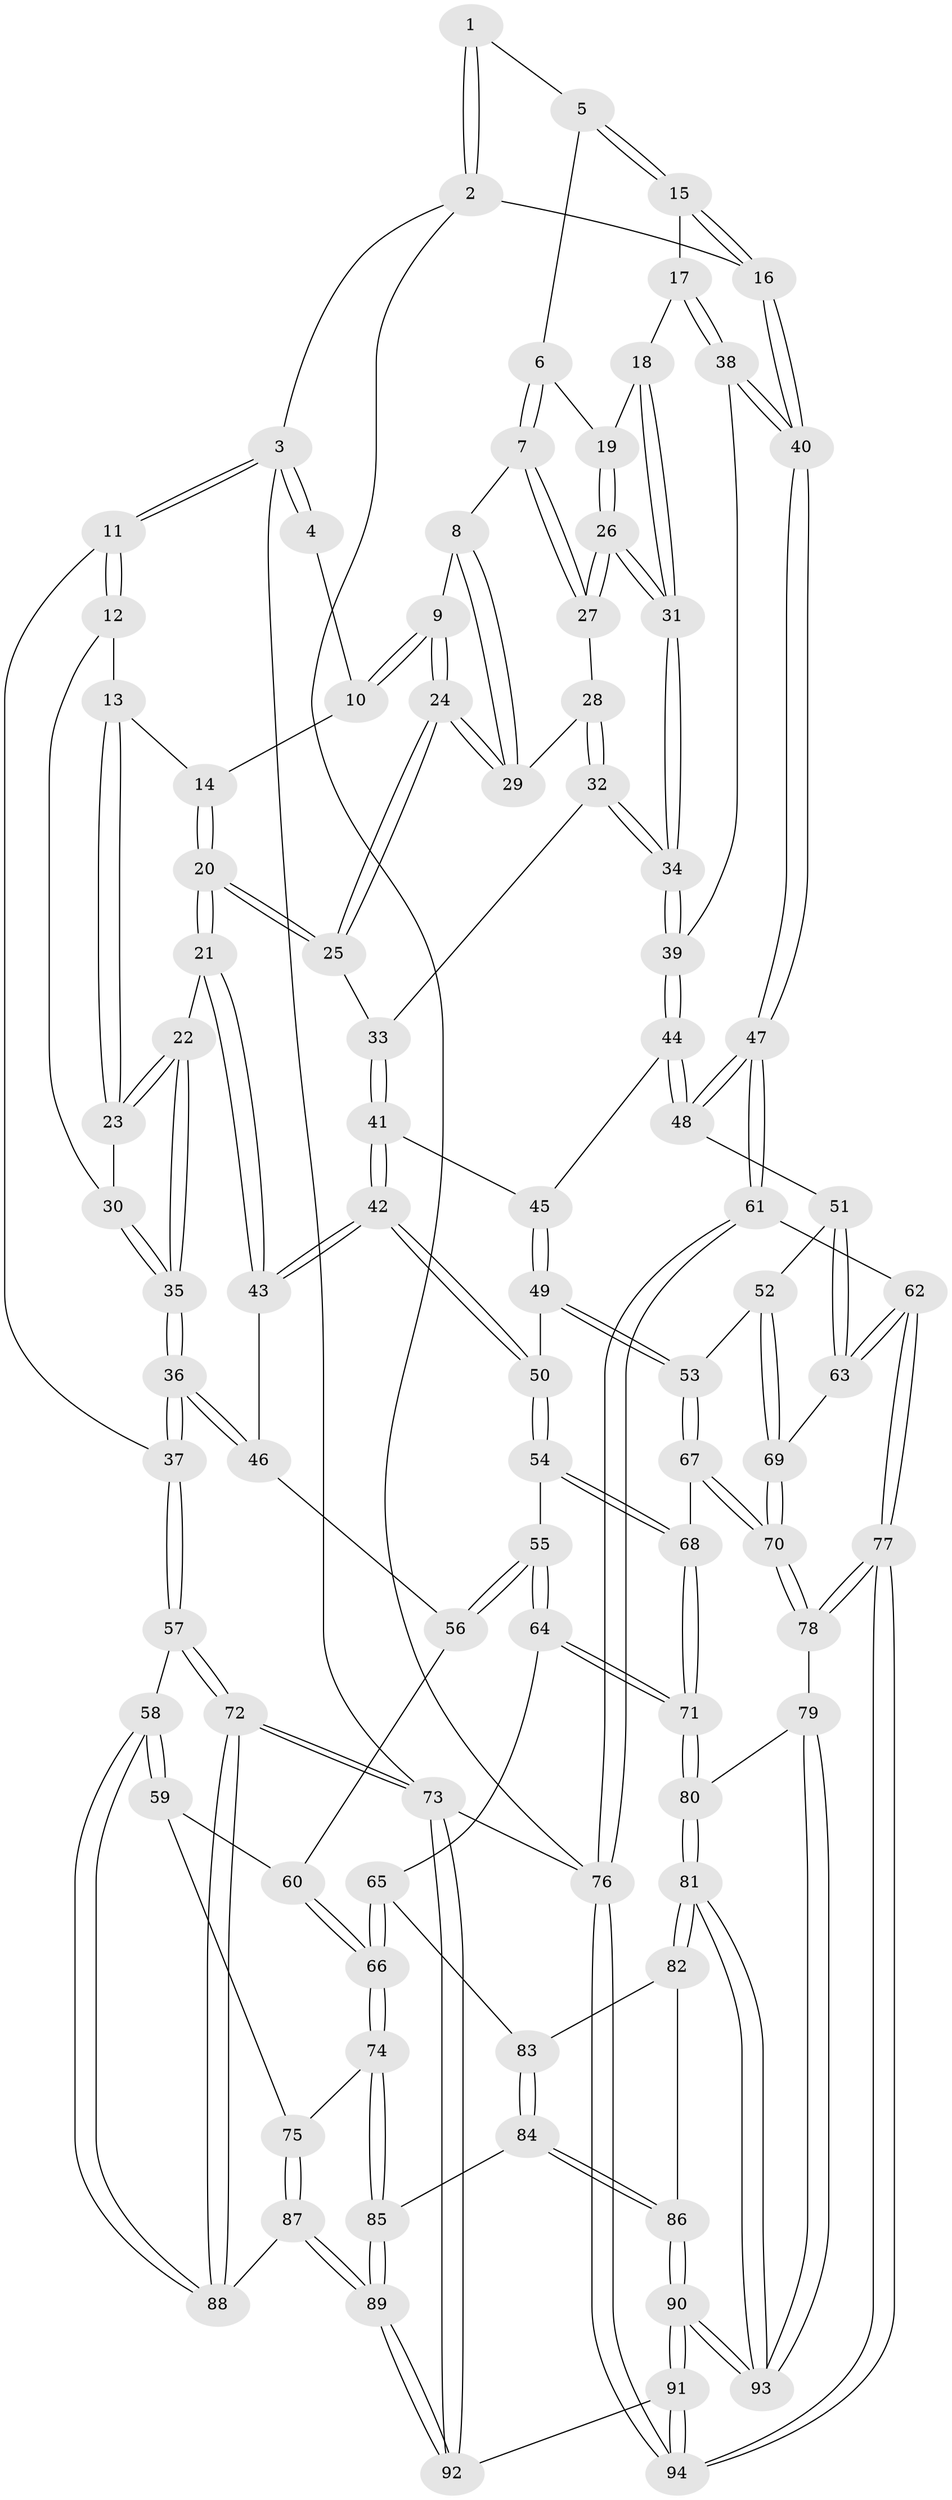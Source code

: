 // coarse degree distribution, {4: 0.45454545454545453, 6: 0.07272727272727272, 5: 0.2727272727272727, 3: 0.2}
// Generated by graph-tools (version 1.1) at 2025/42/03/06/25 10:42:33]
// undirected, 94 vertices, 232 edges
graph export_dot {
graph [start="1"]
  node [color=gray90,style=filled];
  1 [pos="+0.6913429859982615+0"];
  2 [pos="+1+0"];
  3 [pos="+0+0"];
  4 [pos="+0.41459882119457897+0"];
  5 [pos="+0.7252790764991506+0.08754424335247281"];
  6 [pos="+0.7172162384589514+0.09863968117975667"];
  7 [pos="+0.6889288774047582+0.11265789012361421"];
  8 [pos="+0.6213414486402419+0.11911515406288953"];
  9 [pos="+0.5746363172165508+0.121333529061262"];
  10 [pos="+0.41298593499590797+0"];
  11 [pos="+0+0"];
  12 [pos="+0.11312223379310811+0.11189912954975188"];
  13 [pos="+0.20759577596595818+0.11617143752783822"];
  14 [pos="+0.3770799274489167+0.04977932544979901"];
  15 [pos="+1+0.07625330918189017"];
  16 [pos="+1+0"];
  17 [pos="+0.9293427420075238+0.21153053282745132"];
  18 [pos="+0.8365720326407409+0.21771767927360894"];
  19 [pos="+0.7409833084816595+0.1428975295050247"];
  20 [pos="+0.382334118829272+0.31810137085556844"];
  21 [pos="+0.358910984497551+0.3356879940272346"];
  22 [pos="+0.2955847897831592+0.32059584087350196"];
  23 [pos="+0.25801282555768457+0.27389395173185943"];
  24 [pos="+0.5488920717770863+0.24180101357042003"];
  25 [pos="+0.5012462236127987+0.32301384372254566"];
  26 [pos="+0.757116900426182+0.2588000497606964"];
  27 [pos="+0.6760918397521978+0.2388568754607274"];
  28 [pos="+0.6688869993147056+0.2471767779286747"];
  29 [pos="+0.6366617755716396+0.24174581045327798"];
  30 [pos="+0.1143152520668406+0.2109684495722277"];
  31 [pos="+0.7661733322728884+0.2706220176555722"];
  32 [pos="+0.6658379153084588+0.2947069473145284"];
  33 [pos="+0.5244094770646126+0.3415758110547247"];
  34 [pos="+0.7698323527840283+0.3813386185350217"];
  35 [pos="+0.04442967431298718+0.390323097491717"];
  36 [pos="+0+0.45304020831825204"];
  37 [pos="+0+0.48876440207437966"];
  38 [pos="+0.8512793250550595+0.3776381831847198"];
  39 [pos="+0.7751032206574446+0.3946809724882682"];
  40 [pos="+1+0.5276200604316046"];
  41 [pos="+0.5876712345995322+0.43357133644742923"];
  42 [pos="+0.5293477541877847+0.5489310714091236"];
  43 [pos="+0.34260560226205083+0.4686672503232546"];
  44 [pos="+0.7491371154510494+0.4337480466623656"];
  45 [pos="+0.7247264774805898+0.44622098324379117"];
  46 [pos="+0.31637728854730995+0.5072027974254509"];
  47 [pos="+1+0.5510173250057613"];
  48 [pos="+0.8606727171311733+0.5765932278493777"];
  49 [pos="+0.6906625787556797+0.6041824777125627"];
  50 [pos="+0.5329044272376124+0.5715940772036399"];
  51 [pos="+0.8372328840959855+0.6063781630531591"];
  52 [pos="+0.7154632047262115+0.6353517720892178"];
  53 [pos="+0.7045489127241742+0.6342915501143547"];
  54 [pos="+0.5097455501014224+0.6330827766054866"];
  55 [pos="+0.43624476563092274+0.6805133811443037"];
  56 [pos="+0.3125606828907308+0.5527425804214341"];
  57 [pos="+0+0.6237752173491204"];
  58 [pos="+0+0.6601356244938084"];
  59 [pos="+0.15319799012312066+0.6744087565177546"];
  60 [pos="+0.26982898764062424+0.6011466274145653"];
  61 [pos="+1+0.6919271609726843"];
  62 [pos="+0.9183379911801217+0.7805260620041201"];
  63 [pos="+0.8474355004796698+0.7386430469265408"];
  64 [pos="+0.4268375960760274+0.7098852495322647"];
  65 [pos="+0.35403998343775317+0.7643028485537844"];
  66 [pos="+0.34485296348864497+0.766832952994046"];
  67 [pos="+0.6502607036404834+0.7453484219014085"];
  68 [pos="+0.6397468243362125+0.7462126594349491"];
  69 [pos="+0.8270632114113426+0.739774483044385"];
  70 [pos="+0.7063806062966765+0.7947847547443418"];
  71 [pos="+0.5352498213115123+0.8308925844863769"];
  72 [pos="+0+1"];
  73 [pos="+0+1"];
  74 [pos="+0.30225778818774407+0.7912664440275357"];
  75 [pos="+0.2842428937457437+0.7966813083593538"];
  76 [pos="+1+1"];
  77 [pos="+0.8356746754506431+0.945568075118494"];
  78 [pos="+0.7214343747530625+0.8562705439138688"];
  79 [pos="+0.6899428295108776+0.8800206473248925"];
  80 [pos="+0.5271689239463795+0.8721233922307999"];
  81 [pos="+0.5257052325526091+0.8754584818167923"];
  82 [pos="+0.44154783371653966+0.8553550092656883"];
  83 [pos="+0.39911991524441415+0.8245572751436555"];
  84 [pos="+0.3882498832262115+0.8857612115107444"];
  85 [pos="+0.3672981334237764+0.8827413177983482"];
  86 [pos="+0.39454766031808935+0.8901992231401605"];
  87 [pos="+0.2133616906549573+0.9330805575354153"];
  88 [pos="+0.12532983579357132+0.8753060136534879"];
  89 [pos="+0.2474426263561224+1"];
  90 [pos="+0.5079947293325517+1"];
  91 [pos="+0.5072103501315273+1"];
  92 [pos="+0.27198340690448264+1"];
  93 [pos="+0.5099738574144204+1"];
  94 [pos="+0.9063000576896038+1"];
  1 -- 2;
  1 -- 2;
  1 -- 5;
  2 -- 3;
  2 -- 16;
  2 -- 76;
  3 -- 4;
  3 -- 4;
  3 -- 11;
  3 -- 11;
  3 -- 73;
  4 -- 10;
  5 -- 6;
  5 -- 15;
  5 -- 15;
  6 -- 7;
  6 -- 7;
  6 -- 19;
  7 -- 8;
  7 -- 27;
  7 -- 27;
  8 -- 9;
  8 -- 29;
  8 -- 29;
  9 -- 10;
  9 -- 10;
  9 -- 24;
  9 -- 24;
  10 -- 14;
  11 -- 12;
  11 -- 12;
  11 -- 37;
  12 -- 13;
  12 -- 30;
  13 -- 14;
  13 -- 23;
  13 -- 23;
  14 -- 20;
  14 -- 20;
  15 -- 16;
  15 -- 16;
  15 -- 17;
  16 -- 40;
  16 -- 40;
  17 -- 18;
  17 -- 38;
  17 -- 38;
  18 -- 19;
  18 -- 31;
  18 -- 31;
  19 -- 26;
  19 -- 26;
  20 -- 21;
  20 -- 21;
  20 -- 25;
  20 -- 25;
  21 -- 22;
  21 -- 43;
  21 -- 43;
  22 -- 23;
  22 -- 23;
  22 -- 35;
  22 -- 35;
  23 -- 30;
  24 -- 25;
  24 -- 25;
  24 -- 29;
  24 -- 29;
  25 -- 33;
  26 -- 27;
  26 -- 27;
  26 -- 31;
  26 -- 31;
  27 -- 28;
  28 -- 29;
  28 -- 32;
  28 -- 32;
  30 -- 35;
  30 -- 35;
  31 -- 34;
  31 -- 34;
  32 -- 33;
  32 -- 34;
  32 -- 34;
  33 -- 41;
  33 -- 41;
  34 -- 39;
  34 -- 39;
  35 -- 36;
  35 -- 36;
  36 -- 37;
  36 -- 37;
  36 -- 46;
  36 -- 46;
  37 -- 57;
  37 -- 57;
  38 -- 39;
  38 -- 40;
  38 -- 40;
  39 -- 44;
  39 -- 44;
  40 -- 47;
  40 -- 47;
  41 -- 42;
  41 -- 42;
  41 -- 45;
  42 -- 43;
  42 -- 43;
  42 -- 50;
  42 -- 50;
  43 -- 46;
  44 -- 45;
  44 -- 48;
  44 -- 48;
  45 -- 49;
  45 -- 49;
  46 -- 56;
  47 -- 48;
  47 -- 48;
  47 -- 61;
  47 -- 61;
  48 -- 51;
  49 -- 50;
  49 -- 53;
  49 -- 53;
  50 -- 54;
  50 -- 54;
  51 -- 52;
  51 -- 63;
  51 -- 63;
  52 -- 53;
  52 -- 69;
  52 -- 69;
  53 -- 67;
  53 -- 67;
  54 -- 55;
  54 -- 68;
  54 -- 68;
  55 -- 56;
  55 -- 56;
  55 -- 64;
  55 -- 64;
  56 -- 60;
  57 -- 58;
  57 -- 72;
  57 -- 72;
  58 -- 59;
  58 -- 59;
  58 -- 88;
  58 -- 88;
  59 -- 60;
  59 -- 75;
  60 -- 66;
  60 -- 66;
  61 -- 62;
  61 -- 76;
  61 -- 76;
  62 -- 63;
  62 -- 63;
  62 -- 77;
  62 -- 77;
  63 -- 69;
  64 -- 65;
  64 -- 71;
  64 -- 71;
  65 -- 66;
  65 -- 66;
  65 -- 83;
  66 -- 74;
  66 -- 74;
  67 -- 68;
  67 -- 70;
  67 -- 70;
  68 -- 71;
  68 -- 71;
  69 -- 70;
  69 -- 70;
  70 -- 78;
  70 -- 78;
  71 -- 80;
  71 -- 80;
  72 -- 73;
  72 -- 73;
  72 -- 88;
  72 -- 88;
  73 -- 92;
  73 -- 92;
  73 -- 76;
  74 -- 75;
  74 -- 85;
  74 -- 85;
  75 -- 87;
  75 -- 87;
  76 -- 94;
  76 -- 94;
  77 -- 78;
  77 -- 78;
  77 -- 94;
  77 -- 94;
  78 -- 79;
  79 -- 80;
  79 -- 93;
  79 -- 93;
  80 -- 81;
  80 -- 81;
  81 -- 82;
  81 -- 82;
  81 -- 93;
  81 -- 93;
  82 -- 83;
  82 -- 86;
  83 -- 84;
  83 -- 84;
  84 -- 85;
  84 -- 86;
  84 -- 86;
  85 -- 89;
  85 -- 89;
  86 -- 90;
  86 -- 90;
  87 -- 88;
  87 -- 89;
  87 -- 89;
  89 -- 92;
  89 -- 92;
  90 -- 91;
  90 -- 91;
  90 -- 93;
  90 -- 93;
  91 -- 92;
  91 -- 94;
  91 -- 94;
}
